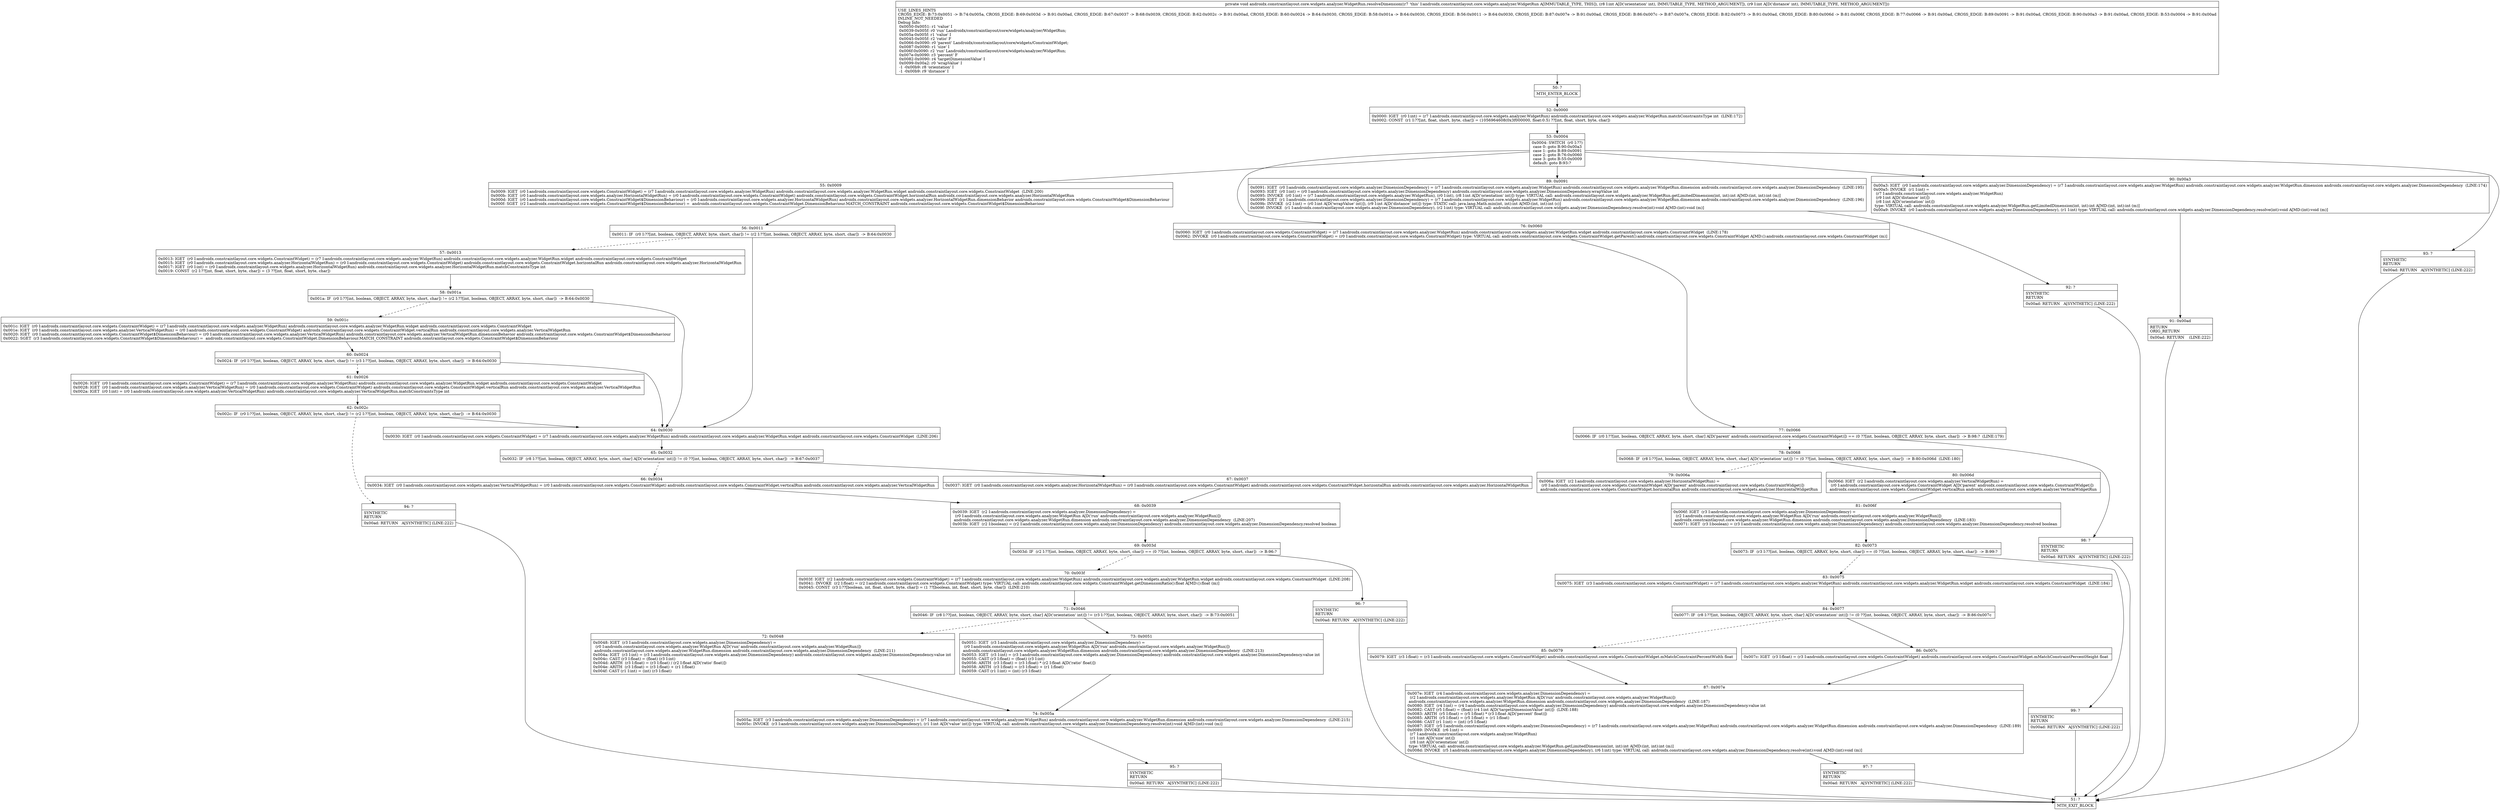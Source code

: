 digraph "CFG forandroidx.constraintlayout.core.widgets.analyzer.WidgetRun.resolveDimension(II)V" {
Node_50 [shape=record,label="{50\:\ ?|MTH_ENTER_BLOCK\l}"];
Node_52 [shape=record,label="{52\:\ 0x0000|0x0000: IGET  (r0 I:int) = (r7 I:androidx.constraintlayout.core.widgets.analyzer.WidgetRun) androidx.constraintlayout.core.widgets.analyzer.WidgetRun.matchConstraintsType int  (LINE:172)\l0x0002: CONST  (r1 I:??[int, float, short, byte, char]) = (1056964608(0x3f000000, float:0.5) ??[int, float, short, byte, char]) \l}"];
Node_53 [shape=record,label="{53\:\ 0x0004|0x0004: SWITCH  (r0 I:??)\l case 0: goto B:90:0x00a3\l case 1: goto B:89:0x0091\l case 2: goto B:76:0x0060\l case 3: goto B:55:0x0009\l default: goto B:93:? \l}"];
Node_55 [shape=record,label="{55\:\ 0x0009|0x0009: IGET  (r0 I:androidx.constraintlayout.core.widgets.ConstraintWidget) = (r7 I:androidx.constraintlayout.core.widgets.analyzer.WidgetRun) androidx.constraintlayout.core.widgets.analyzer.WidgetRun.widget androidx.constraintlayout.core.widgets.ConstraintWidget  (LINE:200)\l0x000b: IGET  (r0 I:androidx.constraintlayout.core.widgets.analyzer.HorizontalWidgetRun) = (r0 I:androidx.constraintlayout.core.widgets.ConstraintWidget) androidx.constraintlayout.core.widgets.ConstraintWidget.horizontalRun androidx.constraintlayout.core.widgets.analyzer.HorizontalWidgetRun \l0x000d: IGET  (r0 I:androidx.constraintlayout.core.widgets.ConstraintWidget$DimensionBehaviour) = (r0 I:androidx.constraintlayout.core.widgets.analyzer.HorizontalWidgetRun) androidx.constraintlayout.core.widgets.analyzer.HorizontalWidgetRun.dimensionBehavior androidx.constraintlayout.core.widgets.ConstraintWidget$DimensionBehaviour \l0x000f: SGET  (r2 I:androidx.constraintlayout.core.widgets.ConstraintWidget$DimensionBehaviour) =  androidx.constraintlayout.core.widgets.ConstraintWidget.DimensionBehaviour.MATCH_CONSTRAINT androidx.constraintlayout.core.widgets.ConstraintWidget$DimensionBehaviour \l}"];
Node_56 [shape=record,label="{56\:\ 0x0011|0x0011: IF  (r0 I:??[int, boolean, OBJECT, ARRAY, byte, short, char]) != (r2 I:??[int, boolean, OBJECT, ARRAY, byte, short, char])  \-\> B:64:0x0030 \l}"];
Node_57 [shape=record,label="{57\:\ 0x0013|0x0013: IGET  (r0 I:androidx.constraintlayout.core.widgets.ConstraintWidget) = (r7 I:androidx.constraintlayout.core.widgets.analyzer.WidgetRun) androidx.constraintlayout.core.widgets.analyzer.WidgetRun.widget androidx.constraintlayout.core.widgets.ConstraintWidget \l0x0015: IGET  (r0 I:androidx.constraintlayout.core.widgets.analyzer.HorizontalWidgetRun) = (r0 I:androidx.constraintlayout.core.widgets.ConstraintWidget) androidx.constraintlayout.core.widgets.ConstraintWidget.horizontalRun androidx.constraintlayout.core.widgets.analyzer.HorizontalWidgetRun \l0x0017: IGET  (r0 I:int) = (r0 I:androidx.constraintlayout.core.widgets.analyzer.HorizontalWidgetRun) androidx.constraintlayout.core.widgets.analyzer.HorizontalWidgetRun.matchConstraintsType int \l0x0019: CONST  (r2 I:??[int, float, short, byte, char]) = (3 ??[int, float, short, byte, char]) \l}"];
Node_58 [shape=record,label="{58\:\ 0x001a|0x001a: IF  (r0 I:??[int, boolean, OBJECT, ARRAY, byte, short, char]) != (r2 I:??[int, boolean, OBJECT, ARRAY, byte, short, char])  \-\> B:64:0x0030 \l}"];
Node_59 [shape=record,label="{59\:\ 0x001c|0x001c: IGET  (r0 I:androidx.constraintlayout.core.widgets.ConstraintWidget) = (r7 I:androidx.constraintlayout.core.widgets.analyzer.WidgetRun) androidx.constraintlayout.core.widgets.analyzer.WidgetRun.widget androidx.constraintlayout.core.widgets.ConstraintWidget \l0x001e: IGET  (r0 I:androidx.constraintlayout.core.widgets.analyzer.VerticalWidgetRun) = (r0 I:androidx.constraintlayout.core.widgets.ConstraintWidget) androidx.constraintlayout.core.widgets.ConstraintWidget.verticalRun androidx.constraintlayout.core.widgets.analyzer.VerticalWidgetRun \l0x0020: IGET  (r0 I:androidx.constraintlayout.core.widgets.ConstraintWidget$DimensionBehaviour) = (r0 I:androidx.constraintlayout.core.widgets.analyzer.VerticalWidgetRun) androidx.constraintlayout.core.widgets.analyzer.VerticalWidgetRun.dimensionBehavior androidx.constraintlayout.core.widgets.ConstraintWidget$DimensionBehaviour \l0x0022: SGET  (r3 I:androidx.constraintlayout.core.widgets.ConstraintWidget$DimensionBehaviour) =  androidx.constraintlayout.core.widgets.ConstraintWidget.DimensionBehaviour.MATCH_CONSTRAINT androidx.constraintlayout.core.widgets.ConstraintWidget$DimensionBehaviour \l}"];
Node_60 [shape=record,label="{60\:\ 0x0024|0x0024: IF  (r0 I:??[int, boolean, OBJECT, ARRAY, byte, short, char]) != (r3 I:??[int, boolean, OBJECT, ARRAY, byte, short, char])  \-\> B:64:0x0030 \l}"];
Node_61 [shape=record,label="{61\:\ 0x0026|0x0026: IGET  (r0 I:androidx.constraintlayout.core.widgets.ConstraintWidget) = (r7 I:androidx.constraintlayout.core.widgets.analyzer.WidgetRun) androidx.constraintlayout.core.widgets.analyzer.WidgetRun.widget androidx.constraintlayout.core.widgets.ConstraintWidget \l0x0028: IGET  (r0 I:androidx.constraintlayout.core.widgets.analyzer.VerticalWidgetRun) = (r0 I:androidx.constraintlayout.core.widgets.ConstraintWidget) androidx.constraintlayout.core.widgets.ConstraintWidget.verticalRun androidx.constraintlayout.core.widgets.analyzer.VerticalWidgetRun \l0x002a: IGET  (r0 I:int) = (r0 I:androidx.constraintlayout.core.widgets.analyzer.VerticalWidgetRun) androidx.constraintlayout.core.widgets.analyzer.VerticalWidgetRun.matchConstraintsType int \l}"];
Node_62 [shape=record,label="{62\:\ 0x002c|0x002c: IF  (r0 I:??[int, boolean, OBJECT, ARRAY, byte, short, char]) != (r2 I:??[int, boolean, OBJECT, ARRAY, byte, short, char])  \-\> B:64:0x0030 \l}"];
Node_94 [shape=record,label="{94\:\ ?|SYNTHETIC\lRETURN\l|0x00ad: RETURN   A[SYNTHETIC] (LINE:222)\l}"];
Node_51 [shape=record,label="{51\:\ ?|MTH_EXIT_BLOCK\l}"];
Node_64 [shape=record,label="{64\:\ 0x0030|0x0030: IGET  (r0 I:androidx.constraintlayout.core.widgets.ConstraintWidget) = (r7 I:androidx.constraintlayout.core.widgets.analyzer.WidgetRun) androidx.constraintlayout.core.widgets.analyzer.WidgetRun.widget androidx.constraintlayout.core.widgets.ConstraintWidget  (LINE:206)\l}"];
Node_65 [shape=record,label="{65\:\ 0x0032|0x0032: IF  (r8 I:??[int, boolean, OBJECT, ARRAY, byte, short, char] A[D('orientation' int)]) != (0 ??[int, boolean, OBJECT, ARRAY, byte, short, char])  \-\> B:67:0x0037 \l}"];
Node_66 [shape=record,label="{66\:\ 0x0034|0x0034: IGET  (r0 I:androidx.constraintlayout.core.widgets.analyzer.VerticalWidgetRun) = (r0 I:androidx.constraintlayout.core.widgets.ConstraintWidget) androidx.constraintlayout.core.widgets.ConstraintWidget.verticalRun androidx.constraintlayout.core.widgets.analyzer.VerticalWidgetRun \l}"];
Node_68 [shape=record,label="{68\:\ 0x0039|0x0039: IGET  (r2 I:androidx.constraintlayout.core.widgets.analyzer.DimensionDependency) = \l  (r0 I:androidx.constraintlayout.core.widgets.analyzer.WidgetRun A[D('run' androidx.constraintlayout.core.widgets.analyzer.WidgetRun)])\l androidx.constraintlayout.core.widgets.analyzer.WidgetRun.dimension androidx.constraintlayout.core.widgets.analyzer.DimensionDependency  (LINE:207)\l0x003b: IGET  (r2 I:boolean) = (r2 I:androidx.constraintlayout.core.widgets.analyzer.DimensionDependency) androidx.constraintlayout.core.widgets.analyzer.DimensionDependency.resolved boolean \l}"];
Node_69 [shape=record,label="{69\:\ 0x003d|0x003d: IF  (r2 I:??[int, boolean, OBJECT, ARRAY, byte, short, char]) == (0 ??[int, boolean, OBJECT, ARRAY, byte, short, char])  \-\> B:96:? \l}"];
Node_70 [shape=record,label="{70\:\ 0x003f|0x003f: IGET  (r2 I:androidx.constraintlayout.core.widgets.ConstraintWidget) = (r7 I:androidx.constraintlayout.core.widgets.analyzer.WidgetRun) androidx.constraintlayout.core.widgets.analyzer.WidgetRun.widget androidx.constraintlayout.core.widgets.ConstraintWidget  (LINE:208)\l0x0041: INVOKE  (r2 I:float) = (r2 I:androidx.constraintlayout.core.widgets.ConstraintWidget) type: VIRTUAL call: androidx.constraintlayout.core.widgets.ConstraintWidget.getDimensionRatio():float A[MD:():float (m)]\l0x0045: CONST  (r3 I:??[boolean, int, float, short, byte, char]) = (1 ??[boolean, int, float, short, byte, char])  (LINE:210)\l}"];
Node_71 [shape=record,label="{71\:\ 0x0046|0x0046: IF  (r8 I:??[int, boolean, OBJECT, ARRAY, byte, short, char] A[D('orientation' int)]) != (r3 I:??[int, boolean, OBJECT, ARRAY, byte, short, char])  \-\> B:73:0x0051 \l}"];
Node_72 [shape=record,label="{72\:\ 0x0048|0x0048: IGET  (r3 I:androidx.constraintlayout.core.widgets.analyzer.DimensionDependency) = \l  (r0 I:androidx.constraintlayout.core.widgets.analyzer.WidgetRun A[D('run' androidx.constraintlayout.core.widgets.analyzer.WidgetRun)])\l androidx.constraintlayout.core.widgets.analyzer.WidgetRun.dimension androidx.constraintlayout.core.widgets.analyzer.DimensionDependency  (LINE:211)\l0x004a: IGET  (r3 I:int) = (r3 I:androidx.constraintlayout.core.widgets.analyzer.DimensionDependency) androidx.constraintlayout.core.widgets.analyzer.DimensionDependency.value int \l0x004c: CAST (r3 I:float) = (float) (r3 I:int) \l0x004d: ARITH  (r3 I:float) = (r3 I:float) \/ (r2 I:float A[D('ratio' float)]) \l0x004e: ARITH  (r3 I:float) = (r3 I:float) + (r1 I:float) \l0x004f: CAST (r1 I:int) = (int) (r3 I:float) \l}"];
Node_74 [shape=record,label="{74\:\ 0x005a|0x005a: IGET  (r3 I:androidx.constraintlayout.core.widgets.analyzer.DimensionDependency) = (r7 I:androidx.constraintlayout.core.widgets.analyzer.WidgetRun) androidx.constraintlayout.core.widgets.analyzer.WidgetRun.dimension androidx.constraintlayout.core.widgets.analyzer.DimensionDependency  (LINE:215)\l0x005c: INVOKE  (r3 I:androidx.constraintlayout.core.widgets.analyzer.DimensionDependency), (r1 I:int A[D('value' int)]) type: VIRTUAL call: androidx.constraintlayout.core.widgets.analyzer.DimensionDependency.resolve(int):void A[MD:(int):void (m)]\l}"];
Node_95 [shape=record,label="{95\:\ ?|SYNTHETIC\lRETURN\l|0x00ad: RETURN   A[SYNTHETIC] (LINE:222)\l}"];
Node_73 [shape=record,label="{73\:\ 0x0051|0x0051: IGET  (r3 I:androidx.constraintlayout.core.widgets.analyzer.DimensionDependency) = \l  (r0 I:androidx.constraintlayout.core.widgets.analyzer.WidgetRun A[D('run' androidx.constraintlayout.core.widgets.analyzer.WidgetRun)])\l androidx.constraintlayout.core.widgets.analyzer.WidgetRun.dimension androidx.constraintlayout.core.widgets.analyzer.DimensionDependency  (LINE:213)\l0x0053: IGET  (r3 I:int) = (r3 I:androidx.constraintlayout.core.widgets.analyzer.DimensionDependency) androidx.constraintlayout.core.widgets.analyzer.DimensionDependency.value int \l0x0055: CAST (r3 I:float) = (float) (r3 I:int) \l0x0056: ARITH  (r3 I:float) = (r3 I:float) * (r2 I:float A[D('ratio' float)]) \l0x0058: ARITH  (r3 I:float) = (r3 I:float) + (r1 I:float) \l0x0059: CAST (r1 I:int) = (int) (r3 I:float) \l}"];
Node_96 [shape=record,label="{96\:\ ?|SYNTHETIC\lRETURN\l|0x00ad: RETURN   A[SYNTHETIC] (LINE:222)\l}"];
Node_67 [shape=record,label="{67\:\ 0x0037|0x0037: IGET  (r0 I:androidx.constraintlayout.core.widgets.analyzer.HorizontalWidgetRun) = (r0 I:androidx.constraintlayout.core.widgets.ConstraintWidget) androidx.constraintlayout.core.widgets.ConstraintWidget.horizontalRun androidx.constraintlayout.core.widgets.analyzer.HorizontalWidgetRun \l}"];
Node_76 [shape=record,label="{76\:\ 0x0060|0x0060: IGET  (r0 I:androidx.constraintlayout.core.widgets.ConstraintWidget) = (r7 I:androidx.constraintlayout.core.widgets.analyzer.WidgetRun) androidx.constraintlayout.core.widgets.analyzer.WidgetRun.widget androidx.constraintlayout.core.widgets.ConstraintWidget  (LINE:178)\l0x0062: INVOKE  (r0 I:androidx.constraintlayout.core.widgets.ConstraintWidget) = (r0 I:androidx.constraintlayout.core.widgets.ConstraintWidget) type: VIRTUAL call: androidx.constraintlayout.core.widgets.ConstraintWidget.getParent():androidx.constraintlayout.core.widgets.ConstraintWidget A[MD:():androidx.constraintlayout.core.widgets.ConstraintWidget (m)]\l}"];
Node_77 [shape=record,label="{77\:\ 0x0066|0x0066: IF  (r0 I:??[int, boolean, OBJECT, ARRAY, byte, short, char] A[D('parent' androidx.constraintlayout.core.widgets.ConstraintWidget)]) == (0 ??[int, boolean, OBJECT, ARRAY, byte, short, char])  \-\> B:98:?  (LINE:179)\l}"];
Node_78 [shape=record,label="{78\:\ 0x0068|0x0068: IF  (r8 I:??[int, boolean, OBJECT, ARRAY, byte, short, char] A[D('orientation' int)]) != (0 ??[int, boolean, OBJECT, ARRAY, byte, short, char])  \-\> B:80:0x006d  (LINE:180)\l}"];
Node_79 [shape=record,label="{79\:\ 0x006a|0x006a: IGET  (r2 I:androidx.constraintlayout.core.widgets.analyzer.HorizontalWidgetRun) = \l  (r0 I:androidx.constraintlayout.core.widgets.ConstraintWidget A[D('parent' androidx.constraintlayout.core.widgets.ConstraintWidget)])\l androidx.constraintlayout.core.widgets.ConstraintWidget.horizontalRun androidx.constraintlayout.core.widgets.analyzer.HorizontalWidgetRun \l}"];
Node_81 [shape=record,label="{81\:\ 0x006f|0x006f: IGET  (r3 I:androidx.constraintlayout.core.widgets.analyzer.DimensionDependency) = \l  (r2 I:androidx.constraintlayout.core.widgets.analyzer.WidgetRun A[D('run' androidx.constraintlayout.core.widgets.analyzer.WidgetRun)])\l androidx.constraintlayout.core.widgets.analyzer.WidgetRun.dimension androidx.constraintlayout.core.widgets.analyzer.DimensionDependency  (LINE:183)\l0x0071: IGET  (r3 I:boolean) = (r3 I:androidx.constraintlayout.core.widgets.analyzer.DimensionDependency) androidx.constraintlayout.core.widgets.analyzer.DimensionDependency.resolved boolean \l}"];
Node_82 [shape=record,label="{82\:\ 0x0073|0x0073: IF  (r3 I:??[int, boolean, OBJECT, ARRAY, byte, short, char]) == (0 ??[int, boolean, OBJECT, ARRAY, byte, short, char])  \-\> B:99:? \l}"];
Node_83 [shape=record,label="{83\:\ 0x0075|0x0075: IGET  (r3 I:androidx.constraintlayout.core.widgets.ConstraintWidget) = (r7 I:androidx.constraintlayout.core.widgets.analyzer.WidgetRun) androidx.constraintlayout.core.widgets.analyzer.WidgetRun.widget androidx.constraintlayout.core.widgets.ConstraintWidget  (LINE:184)\l}"];
Node_84 [shape=record,label="{84\:\ 0x0077|0x0077: IF  (r8 I:??[int, boolean, OBJECT, ARRAY, byte, short, char] A[D('orientation' int)]) != (0 ??[int, boolean, OBJECT, ARRAY, byte, short, char])  \-\> B:86:0x007c \l}"];
Node_85 [shape=record,label="{85\:\ 0x0079|0x0079: IGET  (r3 I:float) = (r3 I:androidx.constraintlayout.core.widgets.ConstraintWidget) androidx.constraintlayout.core.widgets.ConstraintWidget.mMatchConstraintPercentWidth float \l}"];
Node_87 [shape=record,label="{87\:\ 0x007e|0x007e: IGET  (r4 I:androidx.constraintlayout.core.widgets.analyzer.DimensionDependency) = \l  (r2 I:androidx.constraintlayout.core.widgets.analyzer.WidgetRun A[D('run' androidx.constraintlayout.core.widgets.analyzer.WidgetRun)])\l androidx.constraintlayout.core.widgets.analyzer.WidgetRun.dimension androidx.constraintlayout.core.widgets.analyzer.DimensionDependency  (LINE:187)\l0x0080: IGET  (r4 I:int) = (r4 I:androidx.constraintlayout.core.widgets.analyzer.DimensionDependency) androidx.constraintlayout.core.widgets.analyzer.DimensionDependency.value int \l0x0082: CAST (r5 I:float) = (float) (r4 I:int A[D('targetDimensionValue' int)])  (LINE:188)\l0x0083: ARITH  (r5 I:float) = (r5 I:float) * (r3 I:float A[D('percent' float)]) \l0x0085: ARITH  (r5 I:float) = (r5 I:float) + (r1 I:float) \l0x0086: CAST (r1 I:int) = (int) (r5 I:float) \l0x0087: IGET  (r5 I:androidx.constraintlayout.core.widgets.analyzer.DimensionDependency) = (r7 I:androidx.constraintlayout.core.widgets.analyzer.WidgetRun) androidx.constraintlayout.core.widgets.analyzer.WidgetRun.dimension androidx.constraintlayout.core.widgets.analyzer.DimensionDependency  (LINE:189)\l0x0089: INVOKE  (r6 I:int) = \l  (r7 I:androidx.constraintlayout.core.widgets.analyzer.WidgetRun)\l  (r1 I:int A[D('size' int)])\l  (r8 I:int A[D('orientation' int)])\l type: VIRTUAL call: androidx.constraintlayout.core.widgets.analyzer.WidgetRun.getLimitedDimension(int, int):int A[MD:(int, int):int (m)]\l0x008d: INVOKE  (r5 I:androidx.constraintlayout.core.widgets.analyzer.DimensionDependency), (r6 I:int) type: VIRTUAL call: androidx.constraintlayout.core.widgets.analyzer.DimensionDependency.resolve(int):void A[MD:(int):void (m)]\l}"];
Node_97 [shape=record,label="{97\:\ ?|SYNTHETIC\lRETURN\l|0x00ad: RETURN   A[SYNTHETIC] (LINE:222)\l}"];
Node_86 [shape=record,label="{86\:\ 0x007c|0x007c: IGET  (r3 I:float) = (r3 I:androidx.constraintlayout.core.widgets.ConstraintWidget) androidx.constraintlayout.core.widgets.ConstraintWidget.mMatchConstraintPercentHeight float \l}"];
Node_99 [shape=record,label="{99\:\ ?|SYNTHETIC\lRETURN\l|0x00ad: RETURN   A[SYNTHETIC] (LINE:222)\l}"];
Node_80 [shape=record,label="{80\:\ 0x006d|0x006d: IGET  (r2 I:androidx.constraintlayout.core.widgets.analyzer.VerticalWidgetRun) = \l  (r0 I:androidx.constraintlayout.core.widgets.ConstraintWidget A[D('parent' androidx.constraintlayout.core.widgets.ConstraintWidget)])\l androidx.constraintlayout.core.widgets.ConstraintWidget.verticalRun androidx.constraintlayout.core.widgets.analyzer.VerticalWidgetRun \l}"];
Node_98 [shape=record,label="{98\:\ ?|SYNTHETIC\lRETURN\l|0x00ad: RETURN   A[SYNTHETIC] (LINE:222)\l}"];
Node_89 [shape=record,label="{89\:\ 0x0091|0x0091: IGET  (r0 I:androidx.constraintlayout.core.widgets.analyzer.DimensionDependency) = (r7 I:androidx.constraintlayout.core.widgets.analyzer.WidgetRun) androidx.constraintlayout.core.widgets.analyzer.WidgetRun.dimension androidx.constraintlayout.core.widgets.analyzer.DimensionDependency  (LINE:195)\l0x0093: IGET  (r0 I:int) = (r0 I:androidx.constraintlayout.core.widgets.analyzer.DimensionDependency) androidx.constraintlayout.core.widgets.analyzer.DimensionDependency.wrapValue int \l0x0095: INVOKE  (r0 I:int) = (r7 I:androidx.constraintlayout.core.widgets.analyzer.WidgetRun), (r0 I:int), (r8 I:int A[D('orientation' int)]) type: VIRTUAL call: androidx.constraintlayout.core.widgets.analyzer.WidgetRun.getLimitedDimension(int, int):int A[MD:(int, int):int (m)]\l0x0099: IGET  (r1 I:androidx.constraintlayout.core.widgets.analyzer.DimensionDependency) = (r7 I:androidx.constraintlayout.core.widgets.analyzer.WidgetRun) androidx.constraintlayout.core.widgets.analyzer.WidgetRun.dimension androidx.constraintlayout.core.widgets.analyzer.DimensionDependency  (LINE:196)\l0x009b: INVOKE  (r2 I:int) = (r0 I:int A[D('wrapValue' int)]), (r9 I:int A[D('distance' int)]) type: STATIC call: java.lang.Math.min(int, int):int A[MD:(int, int):int (c)]\l0x009f: INVOKE  (r1 I:androidx.constraintlayout.core.widgets.analyzer.DimensionDependency), (r2 I:int) type: VIRTUAL call: androidx.constraintlayout.core.widgets.analyzer.DimensionDependency.resolve(int):void A[MD:(int):void (m)]\l}"];
Node_92 [shape=record,label="{92\:\ ?|SYNTHETIC\lRETURN\l|0x00ad: RETURN   A[SYNTHETIC] (LINE:222)\l}"];
Node_90 [shape=record,label="{90\:\ 0x00a3|0x00a3: IGET  (r0 I:androidx.constraintlayout.core.widgets.analyzer.DimensionDependency) = (r7 I:androidx.constraintlayout.core.widgets.analyzer.WidgetRun) androidx.constraintlayout.core.widgets.analyzer.WidgetRun.dimension androidx.constraintlayout.core.widgets.analyzer.DimensionDependency  (LINE:174)\l0x00a5: INVOKE  (r1 I:int) = \l  (r7 I:androidx.constraintlayout.core.widgets.analyzer.WidgetRun)\l  (r9 I:int A[D('distance' int)])\l  (r8 I:int A[D('orientation' int)])\l type: VIRTUAL call: androidx.constraintlayout.core.widgets.analyzer.WidgetRun.getLimitedDimension(int, int):int A[MD:(int, int):int (m)]\l0x00a9: INVOKE  (r0 I:androidx.constraintlayout.core.widgets.analyzer.DimensionDependency), (r1 I:int) type: VIRTUAL call: androidx.constraintlayout.core.widgets.analyzer.DimensionDependency.resolve(int):void A[MD:(int):void (m)]\l}"];
Node_91 [shape=record,label="{91\:\ 0x00ad|RETURN\lORIG_RETURN\l|0x00ad: RETURN    (LINE:222)\l}"];
Node_93 [shape=record,label="{93\:\ ?|SYNTHETIC\lRETURN\l|0x00ad: RETURN   A[SYNTHETIC] (LINE:222)\l}"];
MethodNode[shape=record,label="{private void androidx.constraintlayout.core.widgets.analyzer.WidgetRun.resolveDimension((r7 'this' I:androidx.constraintlayout.core.widgets.analyzer.WidgetRun A[IMMUTABLE_TYPE, THIS]), (r8 I:int A[D('orientation' int), IMMUTABLE_TYPE, METHOD_ARGUMENT]), (r9 I:int A[D('distance' int), IMMUTABLE_TYPE, METHOD_ARGUMENT]))  | USE_LINES_HINTS\lCROSS_EDGE: B:73:0x0051 \-\> B:74:0x005a, CROSS_EDGE: B:69:0x003d \-\> B:91:0x00ad, CROSS_EDGE: B:67:0x0037 \-\> B:68:0x0039, CROSS_EDGE: B:62:0x002c \-\> B:91:0x00ad, CROSS_EDGE: B:60:0x0024 \-\> B:64:0x0030, CROSS_EDGE: B:58:0x001a \-\> B:64:0x0030, CROSS_EDGE: B:56:0x0011 \-\> B:64:0x0030, CROSS_EDGE: B:87:0x007e \-\> B:91:0x00ad, CROSS_EDGE: B:86:0x007c \-\> B:87:0x007e, CROSS_EDGE: B:82:0x0073 \-\> B:91:0x00ad, CROSS_EDGE: B:80:0x006d \-\> B:81:0x006f, CROSS_EDGE: B:77:0x0066 \-\> B:91:0x00ad, CROSS_EDGE: B:89:0x0091 \-\> B:91:0x00ad, CROSS_EDGE: B:90:0x00a3 \-\> B:91:0x00ad, CROSS_EDGE: B:53:0x0004 \-\> B:91:0x00ad\lINLINE_NOT_NEEDED\lDebug Info:\l  0x0050\-0x0051: r1 'value' I\l  0x0039\-0x005f: r0 'run' Landroidx\/constraintlayout\/core\/widgets\/analyzer\/WidgetRun;\l  0x005a\-0x005f: r1 'value' I\l  0x0045\-0x005f: r2 'ratio' F\l  0x0066\-0x0090: r0 'parent' Landroidx\/constraintlayout\/core\/widgets\/ConstraintWidget;\l  0x0087\-0x0090: r1 'size' I\l  0x006f\-0x0090: r2 'run' Landroidx\/constraintlayout\/core\/widgets\/analyzer\/WidgetRun;\l  0x007e\-0x0090: r3 'percent' F\l  0x0082\-0x0090: r4 'targetDimensionValue' I\l  0x0099\-0x00a2: r0 'wrapValue' I\l  \-1 \-0x00b9: r8 'orientation' I\l  \-1 \-0x00b9: r9 'distance' I\l}"];
MethodNode -> Node_50;Node_50 -> Node_52;
Node_52 -> Node_53;
Node_53 -> Node_55;
Node_53 -> Node_76;
Node_53 -> Node_89;
Node_53 -> Node_90;
Node_53 -> Node_93;
Node_55 -> Node_56;
Node_56 -> Node_57[style=dashed];
Node_56 -> Node_64;
Node_57 -> Node_58;
Node_58 -> Node_59[style=dashed];
Node_58 -> Node_64;
Node_59 -> Node_60;
Node_60 -> Node_61[style=dashed];
Node_60 -> Node_64;
Node_61 -> Node_62;
Node_62 -> Node_64;
Node_62 -> Node_94[style=dashed];
Node_94 -> Node_51;
Node_64 -> Node_65;
Node_65 -> Node_66[style=dashed];
Node_65 -> Node_67;
Node_66 -> Node_68;
Node_68 -> Node_69;
Node_69 -> Node_70[style=dashed];
Node_69 -> Node_96;
Node_70 -> Node_71;
Node_71 -> Node_72[style=dashed];
Node_71 -> Node_73;
Node_72 -> Node_74;
Node_74 -> Node_95;
Node_95 -> Node_51;
Node_73 -> Node_74;
Node_96 -> Node_51;
Node_67 -> Node_68;
Node_76 -> Node_77;
Node_77 -> Node_78[style=dashed];
Node_77 -> Node_98;
Node_78 -> Node_79[style=dashed];
Node_78 -> Node_80;
Node_79 -> Node_81;
Node_81 -> Node_82;
Node_82 -> Node_83[style=dashed];
Node_82 -> Node_99;
Node_83 -> Node_84;
Node_84 -> Node_85[style=dashed];
Node_84 -> Node_86;
Node_85 -> Node_87;
Node_87 -> Node_97;
Node_97 -> Node_51;
Node_86 -> Node_87;
Node_99 -> Node_51;
Node_80 -> Node_81;
Node_98 -> Node_51;
Node_89 -> Node_92;
Node_92 -> Node_51;
Node_90 -> Node_91;
Node_91 -> Node_51;
Node_93 -> Node_51;
}

